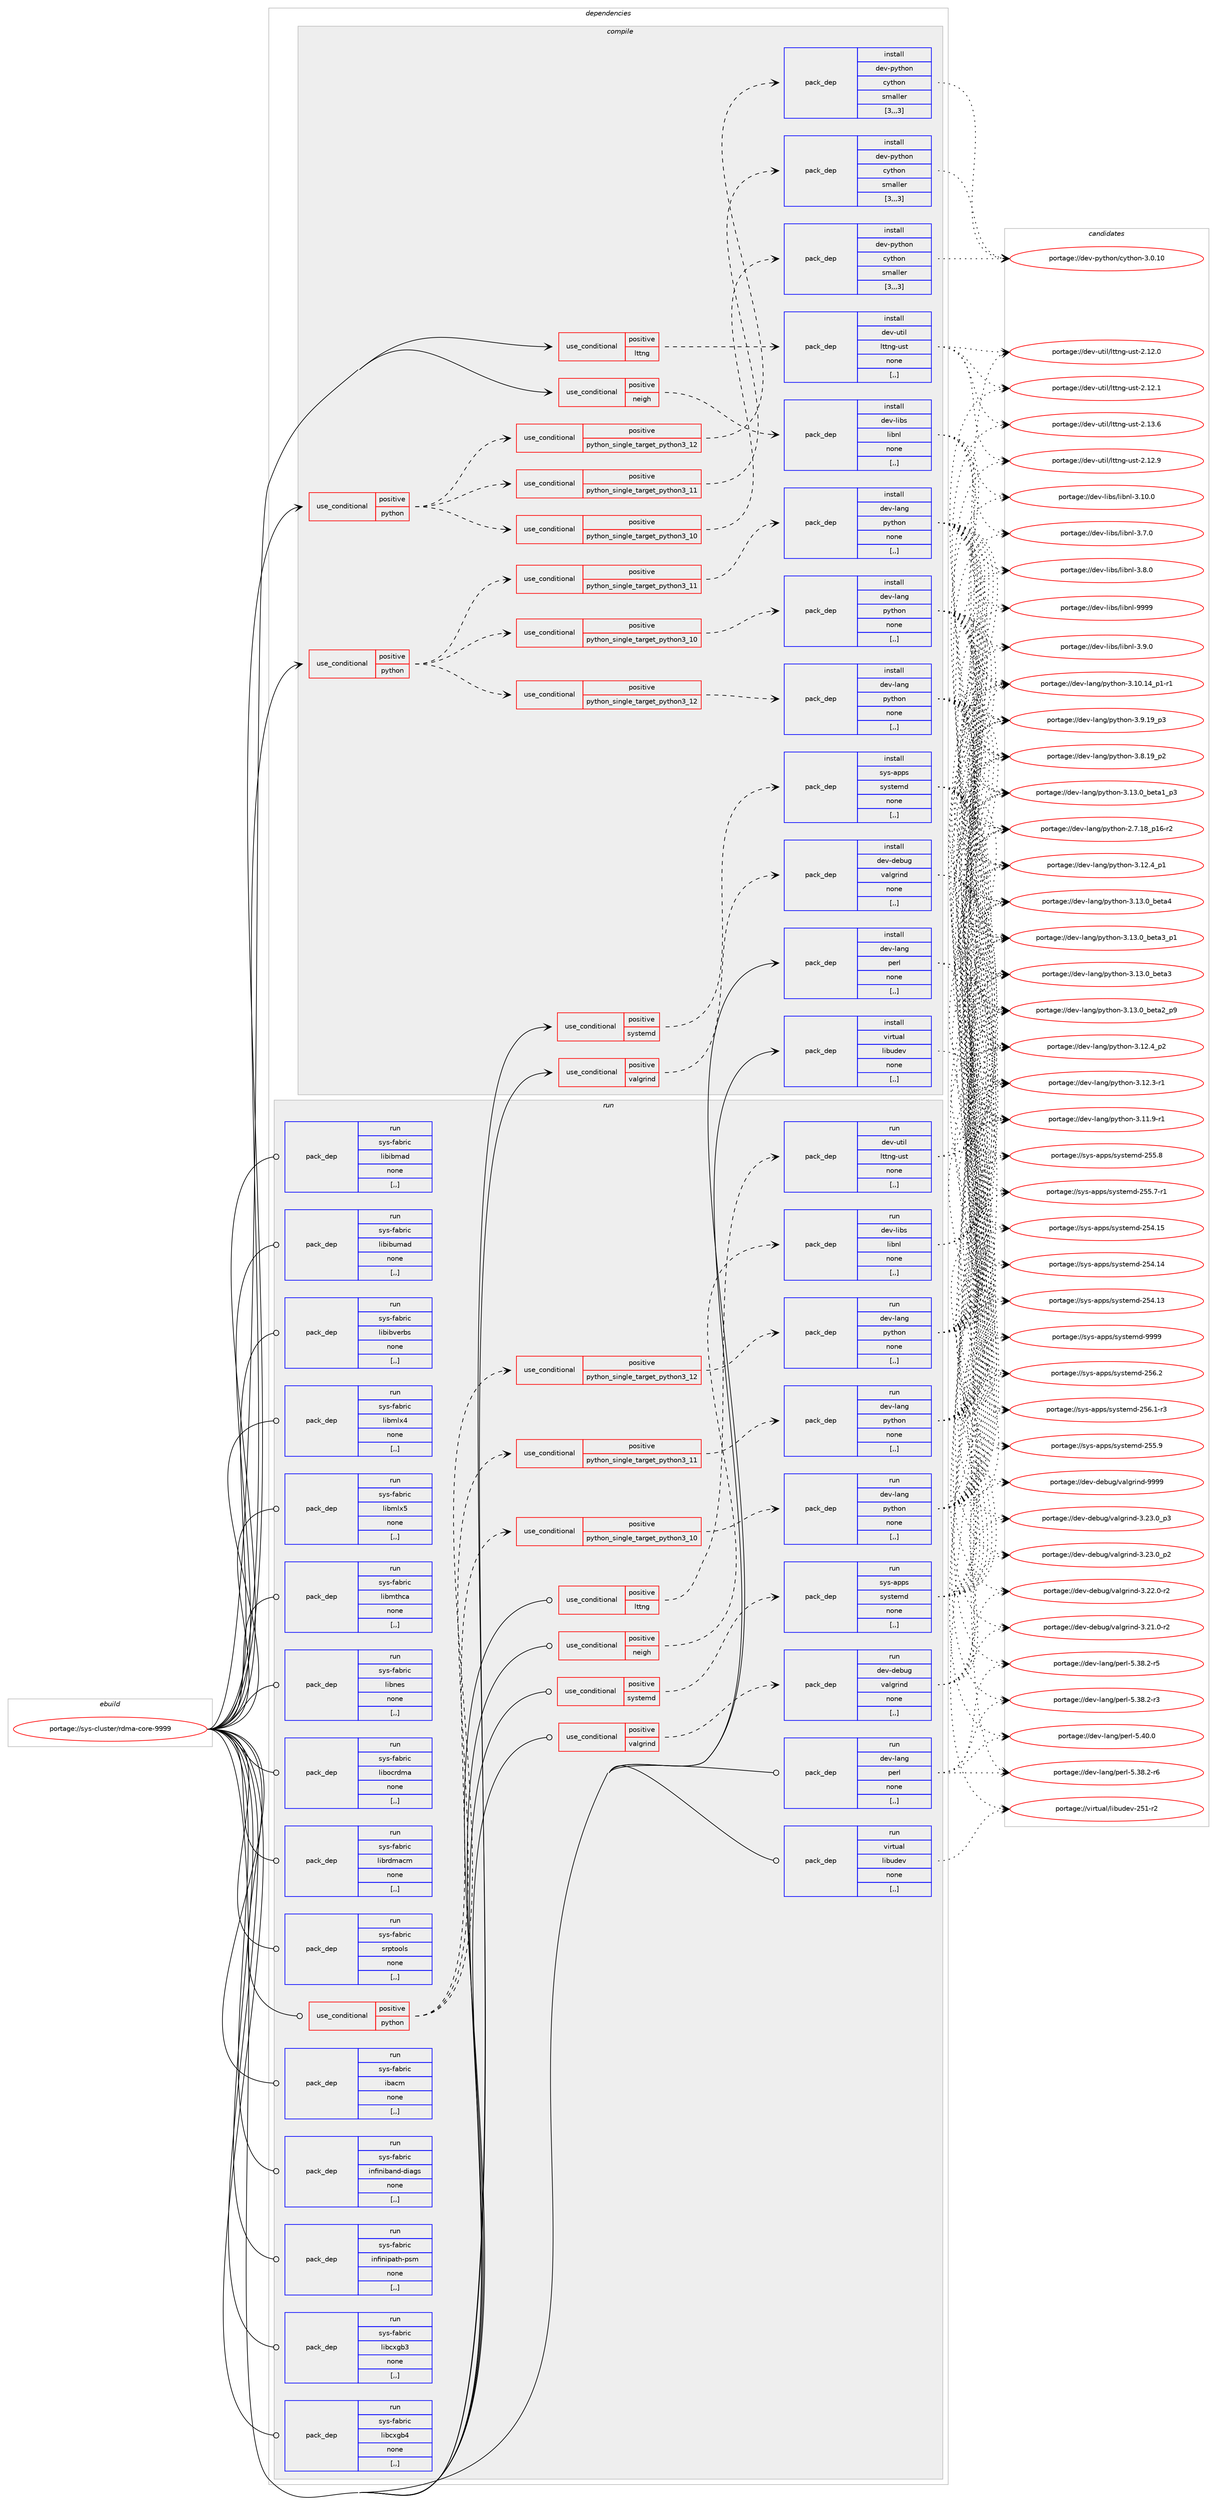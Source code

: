 digraph prolog {

# *************
# Graph options
# *************

newrank=true;
concentrate=true;
compound=true;
graph [rankdir=LR,fontname=Helvetica,fontsize=10,ranksep=1.5];#, ranksep=2.5, nodesep=0.2];
edge  [arrowhead=vee];
node  [fontname=Helvetica,fontsize=10];

# **********
# The ebuild
# **********

subgraph cluster_leftcol {
color=gray;
label=<<i>ebuild</i>>;
id [label="portage://sys-cluster/rdma-core-9999", color=red, width=4, href="../sys-cluster/rdma-core-9999.svg"];
}

# ****************
# The dependencies
# ****************

subgraph cluster_midcol {
color=gray;
label=<<i>dependencies</i>>;
subgraph cluster_compile {
fillcolor="#eeeeee";
style=filled;
label=<<i>compile</i>>;
subgraph cond114834 {
dependency432094 [label=<<TABLE BORDER="0" CELLBORDER="1" CELLSPACING="0" CELLPADDING="4"><TR><TD ROWSPAN="3" CELLPADDING="10">use_conditional</TD></TR><TR><TD>positive</TD></TR><TR><TD>lttng</TD></TR></TABLE>>, shape=none, color=red];
subgraph pack314307 {
dependency432095 [label=<<TABLE BORDER="0" CELLBORDER="1" CELLSPACING="0" CELLPADDING="4" WIDTH="220"><TR><TD ROWSPAN="6" CELLPADDING="30">pack_dep</TD></TR><TR><TD WIDTH="110">install</TD></TR><TR><TD>dev-util</TD></TR><TR><TD>lttng-ust</TD></TR><TR><TD>none</TD></TR><TR><TD>[,,]</TD></TR></TABLE>>, shape=none, color=blue];
}
dependency432094:e -> dependency432095:w [weight=20,style="dashed",arrowhead="vee"];
}
id:e -> dependency432094:w [weight=20,style="solid",arrowhead="vee"];
subgraph cond114835 {
dependency432096 [label=<<TABLE BORDER="0" CELLBORDER="1" CELLSPACING="0" CELLPADDING="4"><TR><TD ROWSPAN="3" CELLPADDING="10">use_conditional</TD></TR><TR><TD>positive</TD></TR><TR><TD>neigh</TD></TR></TABLE>>, shape=none, color=red];
subgraph pack314308 {
dependency432097 [label=<<TABLE BORDER="0" CELLBORDER="1" CELLSPACING="0" CELLPADDING="4" WIDTH="220"><TR><TD ROWSPAN="6" CELLPADDING="30">pack_dep</TD></TR><TR><TD WIDTH="110">install</TD></TR><TR><TD>dev-libs</TD></TR><TR><TD>libnl</TD></TR><TR><TD>none</TD></TR><TR><TD>[,,]</TD></TR></TABLE>>, shape=none, color=blue];
}
dependency432096:e -> dependency432097:w [weight=20,style="dashed",arrowhead="vee"];
}
id:e -> dependency432096:w [weight=20,style="solid",arrowhead="vee"];
subgraph cond114836 {
dependency432098 [label=<<TABLE BORDER="0" CELLBORDER="1" CELLSPACING="0" CELLPADDING="4"><TR><TD ROWSPAN="3" CELLPADDING="10">use_conditional</TD></TR><TR><TD>positive</TD></TR><TR><TD>python</TD></TR></TABLE>>, shape=none, color=red];
subgraph cond114837 {
dependency432099 [label=<<TABLE BORDER="0" CELLBORDER="1" CELLSPACING="0" CELLPADDING="4"><TR><TD ROWSPAN="3" CELLPADDING="10">use_conditional</TD></TR><TR><TD>positive</TD></TR><TR><TD>python_single_target_python3_10</TD></TR></TABLE>>, shape=none, color=red];
subgraph pack314309 {
dependency432100 [label=<<TABLE BORDER="0" CELLBORDER="1" CELLSPACING="0" CELLPADDING="4" WIDTH="220"><TR><TD ROWSPAN="6" CELLPADDING="30">pack_dep</TD></TR><TR><TD WIDTH="110">install</TD></TR><TR><TD>dev-lang</TD></TR><TR><TD>python</TD></TR><TR><TD>none</TD></TR><TR><TD>[,,]</TD></TR></TABLE>>, shape=none, color=blue];
}
dependency432099:e -> dependency432100:w [weight=20,style="dashed",arrowhead="vee"];
}
dependency432098:e -> dependency432099:w [weight=20,style="dashed",arrowhead="vee"];
subgraph cond114838 {
dependency432101 [label=<<TABLE BORDER="0" CELLBORDER="1" CELLSPACING="0" CELLPADDING="4"><TR><TD ROWSPAN="3" CELLPADDING="10">use_conditional</TD></TR><TR><TD>positive</TD></TR><TR><TD>python_single_target_python3_11</TD></TR></TABLE>>, shape=none, color=red];
subgraph pack314310 {
dependency432102 [label=<<TABLE BORDER="0" CELLBORDER="1" CELLSPACING="0" CELLPADDING="4" WIDTH="220"><TR><TD ROWSPAN="6" CELLPADDING="30">pack_dep</TD></TR><TR><TD WIDTH="110">install</TD></TR><TR><TD>dev-lang</TD></TR><TR><TD>python</TD></TR><TR><TD>none</TD></TR><TR><TD>[,,]</TD></TR></TABLE>>, shape=none, color=blue];
}
dependency432101:e -> dependency432102:w [weight=20,style="dashed",arrowhead="vee"];
}
dependency432098:e -> dependency432101:w [weight=20,style="dashed",arrowhead="vee"];
subgraph cond114839 {
dependency432103 [label=<<TABLE BORDER="0" CELLBORDER="1" CELLSPACING="0" CELLPADDING="4"><TR><TD ROWSPAN="3" CELLPADDING="10">use_conditional</TD></TR><TR><TD>positive</TD></TR><TR><TD>python_single_target_python3_12</TD></TR></TABLE>>, shape=none, color=red];
subgraph pack314311 {
dependency432104 [label=<<TABLE BORDER="0" CELLBORDER="1" CELLSPACING="0" CELLPADDING="4" WIDTH="220"><TR><TD ROWSPAN="6" CELLPADDING="30">pack_dep</TD></TR><TR><TD WIDTH="110">install</TD></TR><TR><TD>dev-lang</TD></TR><TR><TD>python</TD></TR><TR><TD>none</TD></TR><TR><TD>[,,]</TD></TR></TABLE>>, shape=none, color=blue];
}
dependency432103:e -> dependency432104:w [weight=20,style="dashed",arrowhead="vee"];
}
dependency432098:e -> dependency432103:w [weight=20,style="dashed",arrowhead="vee"];
}
id:e -> dependency432098:w [weight=20,style="solid",arrowhead="vee"];
subgraph cond114840 {
dependency432105 [label=<<TABLE BORDER="0" CELLBORDER="1" CELLSPACING="0" CELLPADDING="4"><TR><TD ROWSPAN="3" CELLPADDING="10">use_conditional</TD></TR><TR><TD>positive</TD></TR><TR><TD>python</TD></TR></TABLE>>, shape=none, color=red];
subgraph cond114841 {
dependency432106 [label=<<TABLE BORDER="0" CELLBORDER="1" CELLSPACING="0" CELLPADDING="4"><TR><TD ROWSPAN="3" CELLPADDING="10">use_conditional</TD></TR><TR><TD>positive</TD></TR><TR><TD>python_single_target_python3_10</TD></TR></TABLE>>, shape=none, color=red];
subgraph pack314312 {
dependency432107 [label=<<TABLE BORDER="0" CELLBORDER="1" CELLSPACING="0" CELLPADDING="4" WIDTH="220"><TR><TD ROWSPAN="6" CELLPADDING="30">pack_dep</TD></TR><TR><TD WIDTH="110">install</TD></TR><TR><TD>dev-python</TD></TR><TR><TD>cython</TD></TR><TR><TD>smaller</TD></TR><TR><TD>[3,,,3]</TD></TR></TABLE>>, shape=none, color=blue];
}
dependency432106:e -> dependency432107:w [weight=20,style="dashed",arrowhead="vee"];
}
dependency432105:e -> dependency432106:w [weight=20,style="dashed",arrowhead="vee"];
subgraph cond114842 {
dependency432108 [label=<<TABLE BORDER="0" CELLBORDER="1" CELLSPACING="0" CELLPADDING="4"><TR><TD ROWSPAN="3" CELLPADDING="10">use_conditional</TD></TR><TR><TD>positive</TD></TR><TR><TD>python_single_target_python3_11</TD></TR></TABLE>>, shape=none, color=red];
subgraph pack314313 {
dependency432109 [label=<<TABLE BORDER="0" CELLBORDER="1" CELLSPACING="0" CELLPADDING="4" WIDTH="220"><TR><TD ROWSPAN="6" CELLPADDING="30">pack_dep</TD></TR><TR><TD WIDTH="110">install</TD></TR><TR><TD>dev-python</TD></TR><TR><TD>cython</TD></TR><TR><TD>smaller</TD></TR><TR><TD>[3,,,3]</TD></TR></TABLE>>, shape=none, color=blue];
}
dependency432108:e -> dependency432109:w [weight=20,style="dashed",arrowhead="vee"];
}
dependency432105:e -> dependency432108:w [weight=20,style="dashed",arrowhead="vee"];
subgraph cond114843 {
dependency432110 [label=<<TABLE BORDER="0" CELLBORDER="1" CELLSPACING="0" CELLPADDING="4"><TR><TD ROWSPAN="3" CELLPADDING="10">use_conditional</TD></TR><TR><TD>positive</TD></TR><TR><TD>python_single_target_python3_12</TD></TR></TABLE>>, shape=none, color=red];
subgraph pack314314 {
dependency432111 [label=<<TABLE BORDER="0" CELLBORDER="1" CELLSPACING="0" CELLPADDING="4" WIDTH="220"><TR><TD ROWSPAN="6" CELLPADDING="30">pack_dep</TD></TR><TR><TD WIDTH="110">install</TD></TR><TR><TD>dev-python</TD></TR><TR><TD>cython</TD></TR><TR><TD>smaller</TD></TR><TR><TD>[3,,,3]</TD></TR></TABLE>>, shape=none, color=blue];
}
dependency432110:e -> dependency432111:w [weight=20,style="dashed",arrowhead="vee"];
}
dependency432105:e -> dependency432110:w [weight=20,style="dashed",arrowhead="vee"];
}
id:e -> dependency432105:w [weight=20,style="solid",arrowhead="vee"];
subgraph cond114844 {
dependency432112 [label=<<TABLE BORDER="0" CELLBORDER="1" CELLSPACING="0" CELLPADDING="4"><TR><TD ROWSPAN="3" CELLPADDING="10">use_conditional</TD></TR><TR><TD>positive</TD></TR><TR><TD>systemd</TD></TR></TABLE>>, shape=none, color=red];
subgraph pack314315 {
dependency432113 [label=<<TABLE BORDER="0" CELLBORDER="1" CELLSPACING="0" CELLPADDING="4" WIDTH="220"><TR><TD ROWSPAN="6" CELLPADDING="30">pack_dep</TD></TR><TR><TD WIDTH="110">install</TD></TR><TR><TD>sys-apps</TD></TR><TR><TD>systemd</TD></TR><TR><TD>none</TD></TR><TR><TD>[,,]</TD></TR></TABLE>>, shape=none, color=blue];
}
dependency432112:e -> dependency432113:w [weight=20,style="dashed",arrowhead="vee"];
}
id:e -> dependency432112:w [weight=20,style="solid",arrowhead="vee"];
subgraph cond114845 {
dependency432114 [label=<<TABLE BORDER="0" CELLBORDER="1" CELLSPACING="0" CELLPADDING="4"><TR><TD ROWSPAN="3" CELLPADDING="10">use_conditional</TD></TR><TR><TD>positive</TD></TR><TR><TD>valgrind</TD></TR></TABLE>>, shape=none, color=red];
subgraph pack314316 {
dependency432115 [label=<<TABLE BORDER="0" CELLBORDER="1" CELLSPACING="0" CELLPADDING="4" WIDTH="220"><TR><TD ROWSPAN="6" CELLPADDING="30">pack_dep</TD></TR><TR><TD WIDTH="110">install</TD></TR><TR><TD>dev-debug</TD></TR><TR><TD>valgrind</TD></TR><TR><TD>none</TD></TR><TR><TD>[,,]</TD></TR></TABLE>>, shape=none, color=blue];
}
dependency432114:e -> dependency432115:w [weight=20,style="dashed",arrowhead="vee"];
}
id:e -> dependency432114:w [weight=20,style="solid",arrowhead="vee"];
subgraph pack314317 {
dependency432116 [label=<<TABLE BORDER="0" CELLBORDER="1" CELLSPACING="0" CELLPADDING="4" WIDTH="220"><TR><TD ROWSPAN="6" CELLPADDING="30">pack_dep</TD></TR><TR><TD WIDTH="110">install</TD></TR><TR><TD>dev-lang</TD></TR><TR><TD>perl</TD></TR><TR><TD>none</TD></TR><TR><TD>[,,]</TD></TR></TABLE>>, shape=none, color=blue];
}
id:e -> dependency432116:w [weight=20,style="solid",arrowhead="vee"];
subgraph pack314318 {
dependency432117 [label=<<TABLE BORDER="0" CELLBORDER="1" CELLSPACING="0" CELLPADDING="4" WIDTH="220"><TR><TD ROWSPAN="6" CELLPADDING="30">pack_dep</TD></TR><TR><TD WIDTH="110">install</TD></TR><TR><TD>virtual</TD></TR><TR><TD>libudev</TD></TR><TR><TD>none</TD></TR><TR><TD>[,,]</TD></TR></TABLE>>, shape=none, color=blue];
}
id:e -> dependency432117:w [weight=20,style="solid",arrowhead="vee"];
}
subgraph cluster_compileandrun {
fillcolor="#eeeeee";
style=filled;
label=<<i>compile and run</i>>;
}
subgraph cluster_run {
fillcolor="#eeeeee";
style=filled;
label=<<i>run</i>>;
subgraph cond114846 {
dependency432118 [label=<<TABLE BORDER="0" CELLBORDER="1" CELLSPACING="0" CELLPADDING="4"><TR><TD ROWSPAN="3" CELLPADDING="10">use_conditional</TD></TR><TR><TD>positive</TD></TR><TR><TD>lttng</TD></TR></TABLE>>, shape=none, color=red];
subgraph pack314319 {
dependency432119 [label=<<TABLE BORDER="0" CELLBORDER="1" CELLSPACING="0" CELLPADDING="4" WIDTH="220"><TR><TD ROWSPAN="6" CELLPADDING="30">pack_dep</TD></TR><TR><TD WIDTH="110">run</TD></TR><TR><TD>dev-util</TD></TR><TR><TD>lttng-ust</TD></TR><TR><TD>none</TD></TR><TR><TD>[,,]</TD></TR></TABLE>>, shape=none, color=blue];
}
dependency432118:e -> dependency432119:w [weight=20,style="dashed",arrowhead="vee"];
}
id:e -> dependency432118:w [weight=20,style="solid",arrowhead="odot"];
subgraph cond114847 {
dependency432120 [label=<<TABLE BORDER="0" CELLBORDER="1" CELLSPACING="0" CELLPADDING="4"><TR><TD ROWSPAN="3" CELLPADDING="10">use_conditional</TD></TR><TR><TD>positive</TD></TR><TR><TD>neigh</TD></TR></TABLE>>, shape=none, color=red];
subgraph pack314320 {
dependency432121 [label=<<TABLE BORDER="0" CELLBORDER="1" CELLSPACING="0" CELLPADDING="4" WIDTH="220"><TR><TD ROWSPAN="6" CELLPADDING="30">pack_dep</TD></TR><TR><TD WIDTH="110">run</TD></TR><TR><TD>dev-libs</TD></TR><TR><TD>libnl</TD></TR><TR><TD>none</TD></TR><TR><TD>[,,]</TD></TR></TABLE>>, shape=none, color=blue];
}
dependency432120:e -> dependency432121:w [weight=20,style="dashed",arrowhead="vee"];
}
id:e -> dependency432120:w [weight=20,style="solid",arrowhead="odot"];
subgraph cond114848 {
dependency432122 [label=<<TABLE BORDER="0" CELLBORDER="1" CELLSPACING="0" CELLPADDING="4"><TR><TD ROWSPAN="3" CELLPADDING="10">use_conditional</TD></TR><TR><TD>positive</TD></TR><TR><TD>python</TD></TR></TABLE>>, shape=none, color=red];
subgraph cond114849 {
dependency432123 [label=<<TABLE BORDER="0" CELLBORDER="1" CELLSPACING="0" CELLPADDING="4"><TR><TD ROWSPAN="3" CELLPADDING="10">use_conditional</TD></TR><TR><TD>positive</TD></TR><TR><TD>python_single_target_python3_10</TD></TR></TABLE>>, shape=none, color=red];
subgraph pack314321 {
dependency432124 [label=<<TABLE BORDER="0" CELLBORDER="1" CELLSPACING="0" CELLPADDING="4" WIDTH="220"><TR><TD ROWSPAN="6" CELLPADDING="30">pack_dep</TD></TR><TR><TD WIDTH="110">run</TD></TR><TR><TD>dev-lang</TD></TR><TR><TD>python</TD></TR><TR><TD>none</TD></TR><TR><TD>[,,]</TD></TR></TABLE>>, shape=none, color=blue];
}
dependency432123:e -> dependency432124:w [weight=20,style="dashed",arrowhead="vee"];
}
dependency432122:e -> dependency432123:w [weight=20,style="dashed",arrowhead="vee"];
subgraph cond114850 {
dependency432125 [label=<<TABLE BORDER="0" CELLBORDER="1" CELLSPACING="0" CELLPADDING="4"><TR><TD ROWSPAN="3" CELLPADDING="10">use_conditional</TD></TR><TR><TD>positive</TD></TR><TR><TD>python_single_target_python3_11</TD></TR></TABLE>>, shape=none, color=red];
subgraph pack314322 {
dependency432126 [label=<<TABLE BORDER="0" CELLBORDER="1" CELLSPACING="0" CELLPADDING="4" WIDTH="220"><TR><TD ROWSPAN="6" CELLPADDING="30">pack_dep</TD></TR><TR><TD WIDTH="110">run</TD></TR><TR><TD>dev-lang</TD></TR><TR><TD>python</TD></TR><TR><TD>none</TD></TR><TR><TD>[,,]</TD></TR></TABLE>>, shape=none, color=blue];
}
dependency432125:e -> dependency432126:w [weight=20,style="dashed",arrowhead="vee"];
}
dependency432122:e -> dependency432125:w [weight=20,style="dashed",arrowhead="vee"];
subgraph cond114851 {
dependency432127 [label=<<TABLE BORDER="0" CELLBORDER="1" CELLSPACING="0" CELLPADDING="4"><TR><TD ROWSPAN="3" CELLPADDING="10">use_conditional</TD></TR><TR><TD>positive</TD></TR><TR><TD>python_single_target_python3_12</TD></TR></TABLE>>, shape=none, color=red];
subgraph pack314323 {
dependency432128 [label=<<TABLE BORDER="0" CELLBORDER="1" CELLSPACING="0" CELLPADDING="4" WIDTH="220"><TR><TD ROWSPAN="6" CELLPADDING="30">pack_dep</TD></TR><TR><TD WIDTH="110">run</TD></TR><TR><TD>dev-lang</TD></TR><TR><TD>python</TD></TR><TR><TD>none</TD></TR><TR><TD>[,,]</TD></TR></TABLE>>, shape=none, color=blue];
}
dependency432127:e -> dependency432128:w [weight=20,style="dashed",arrowhead="vee"];
}
dependency432122:e -> dependency432127:w [weight=20,style="dashed",arrowhead="vee"];
}
id:e -> dependency432122:w [weight=20,style="solid",arrowhead="odot"];
subgraph cond114852 {
dependency432129 [label=<<TABLE BORDER="0" CELLBORDER="1" CELLSPACING="0" CELLPADDING="4"><TR><TD ROWSPAN="3" CELLPADDING="10">use_conditional</TD></TR><TR><TD>positive</TD></TR><TR><TD>systemd</TD></TR></TABLE>>, shape=none, color=red];
subgraph pack314324 {
dependency432130 [label=<<TABLE BORDER="0" CELLBORDER="1" CELLSPACING="0" CELLPADDING="4" WIDTH="220"><TR><TD ROWSPAN="6" CELLPADDING="30">pack_dep</TD></TR><TR><TD WIDTH="110">run</TD></TR><TR><TD>sys-apps</TD></TR><TR><TD>systemd</TD></TR><TR><TD>none</TD></TR><TR><TD>[,,]</TD></TR></TABLE>>, shape=none, color=blue];
}
dependency432129:e -> dependency432130:w [weight=20,style="dashed",arrowhead="vee"];
}
id:e -> dependency432129:w [weight=20,style="solid",arrowhead="odot"];
subgraph cond114853 {
dependency432131 [label=<<TABLE BORDER="0" CELLBORDER="1" CELLSPACING="0" CELLPADDING="4"><TR><TD ROWSPAN="3" CELLPADDING="10">use_conditional</TD></TR><TR><TD>positive</TD></TR><TR><TD>valgrind</TD></TR></TABLE>>, shape=none, color=red];
subgraph pack314325 {
dependency432132 [label=<<TABLE BORDER="0" CELLBORDER="1" CELLSPACING="0" CELLPADDING="4" WIDTH="220"><TR><TD ROWSPAN="6" CELLPADDING="30">pack_dep</TD></TR><TR><TD WIDTH="110">run</TD></TR><TR><TD>dev-debug</TD></TR><TR><TD>valgrind</TD></TR><TR><TD>none</TD></TR><TR><TD>[,,]</TD></TR></TABLE>>, shape=none, color=blue];
}
dependency432131:e -> dependency432132:w [weight=20,style="dashed",arrowhead="vee"];
}
id:e -> dependency432131:w [weight=20,style="solid",arrowhead="odot"];
subgraph pack314326 {
dependency432133 [label=<<TABLE BORDER="0" CELLBORDER="1" CELLSPACING="0" CELLPADDING="4" WIDTH="220"><TR><TD ROWSPAN="6" CELLPADDING="30">pack_dep</TD></TR><TR><TD WIDTH="110">run</TD></TR><TR><TD>dev-lang</TD></TR><TR><TD>perl</TD></TR><TR><TD>none</TD></TR><TR><TD>[,,]</TD></TR></TABLE>>, shape=none, color=blue];
}
id:e -> dependency432133:w [weight=20,style="solid",arrowhead="odot"];
subgraph pack314327 {
dependency432134 [label=<<TABLE BORDER="0" CELLBORDER="1" CELLSPACING="0" CELLPADDING="4" WIDTH="220"><TR><TD ROWSPAN="6" CELLPADDING="30">pack_dep</TD></TR><TR><TD WIDTH="110">run</TD></TR><TR><TD>virtual</TD></TR><TR><TD>libudev</TD></TR><TR><TD>none</TD></TR><TR><TD>[,,]</TD></TR></TABLE>>, shape=none, color=blue];
}
id:e -> dependency432134:w [weight=20,style="solid",arrowhead="odot"];
subgraph pack314328 {
dependency432135 [label=<<TABLE BORDER="0" CELLBORDER="1" CELLSPACING="0" CELLPADDING="4" WIDTH="220"><TR><TD ROWSPAN="6" CELLPADDING="30">pack_dep</TD></TR><TR><TD WIDTH="110">run</TD></TR><TR><TD>sys-fabric</TD></TR><TR><TD>ibacm</TD></TR><TR><TD>none</TD></TR><TR><TD>[,,]</TD></TR></TABLE>>, shape=none, color=blue];
}
id:e -> dependency432135:w [weight=20,style="solid",arrowhead="odot"];
subgraph pack314329 {
dependency432136 [label=<<TABLE BORDER="0" CELLBORDER="1" CELLSPACING="0" CELLPADDING="4" WIDTH="220"><TR><TD ROWSPAN="6" CELLPADDING="30">pack_dep</TD></TR><TR><TD WIDTH="110">run</TD></TR><TR><TD>sys-fabric</TD></TR><TR><TD>infiniband-diags</TD></TR><TR><TD>none</TD></TR><TR><TD>[,,]</TD></TR></TABLE>>, shape=none, color=blue];
}
id:e -> dependency432136:w [weight=20,style="solid",arrowhead="odot"];
subgraph pack314330 {
dependency432137 [label=<<TABLE BORDER="0" CELLBORDER="1" CELLSPACING="0" CELLPADDING="4" WIDTH="220"><TR><TD ROWSPAN="6" CELLPADDING="30">pack_dep</TD></TR><TR><TD WIDTH="110">run</TD></TR><TR><TD>sys-fabric</TD></TR><TR><TD>infinipath-psm</TD></TR><TR><TD>none</TD></TR><TR><TD>[,,]</TD></TR></TABLE>>, shape=none, color=blue];
}
id:e -> dependency432137:w [weight=20,style="solid",arrowhead="odot"];
subgraph pack314331 {
dependency432138 [label=<<TABLE BORDER="0" CELLBORDER="1" CELLSPACING="0" CELLPADDING="4" WIDTH="220"><TR><TD ROWSPAN="6" CELLPADDING="30">pack_dep</TD></TR><TR><TD WIDTH="110">run</TD></TR><TR><TD>sys-fabric</TD></TR><TR><TD>libcxgb3</TD></TR><TR><TD>none</TD></TR><TR><TD>[,,]</TD></TR></TABLE>>, shape=none, color=blue];
}
id:e -> dependency432138:w [weight=20,style="solid",arrowhead="odot"];
subgraph pack314332 {
dependency432139 [label=<<TABLE BORDER="0" CELLBORDER="1" CELLSPACING="0" CELLPADDING="4" WIDTH="220"><TR><TD ROWSPAN="6" CELLPADDING="30">pack_dep</TD></TR><TR><TD WIDTH="110">run</TD></TR><TR><TD>sys-fabric</TD></TR><TR><TD>libcxgb4</TD></TR><TR><TD>none</TD></TR><TR><TD>[,,]</TD></TR></TABLE>>, shape=none, color=blue];
}
id:e -> dependency432139:w [weight=20,style="solid",arrowhead="odot"];
subgraph pack314333 {
dependency432140 [label=<<TABLE BORDER="0" CELLBORDER="1" CELLSPACING="0" CELLPADDING="4" WIDTH="220"><TR><TD ROWSPAN="6" CELLPADDING="30">pack_dep</TD></TR><TR><TD WIDTH="110">run</TD></TR><TR><TD>sys-fabric</TD></TR><TR><TD>libibmad</TD></TR><TR><TD>none</TD></TR><TR><TD>[,,]</TD></TR></TABLE>>, shape=none, color=blue];
}
id:e -> dependency432140:w [weight=20,style="solid",arrowhead="odot"];
subgraph pack314334 {
dependency432141 [label=<<TABLE BORDER="0" CELLBORDER="1" CELLSPACING="0" CELLPADDING="4" WIDTH="220"><TR><TD ROWSPAN="6" CELLPADDING="30">pack_dep</TD></TR><TR><TD WIDTH="110">run</TD></TR><TR><TD>sys-fabric</TD></TR><TR><TD>libibumad</TD></TR><TR><TD>none</TD></TR><TR><TD>[,,]</TD></TR></TABLE>>, shape=none, color=blue];
}
id:e -> dependency432141:w [weight=20,style="solid",arrowhead="odot"];
subgraph pack314335 {
dependency432142 [label=<<TABLE BORDER="0" CELLBORDER="1" CELLSPACING="0" CELLPADDING="4" WIDTH="220"><TR><TD ROWSPAN="6" CELLPADDING="30">pack_dep</TD></TR><TR><TD WIDTH="110">run</TD></TR><TR><TD>sys-fabric</TD></TR><TR><TD>libibverbs</TD></TR><TR><TD>none</TD></TR><TR><TD>[,,]</TD></TR></TABLE>>, shape=none, color=blue];
}
id:e -> dependency432142:w [weight=20,style="solid",arrowhead="odot"];
subgraph pack314336 {
dependency432143 [label=<<TABLE BORDER="0" CELLBORDER="1" CELLSPACING="0" CELLPADDING="4" WIDTH="220"><TR><TD ROWSPAN="6" CELLPADDING="30">pack_dep</TD></TR><TR><TD WIDTH="110">run</TD></TR><TR><TD>sys-fabric</TD></TR><TR><TD>libmlx4</TD></TR><TR><TD>none</TD></TR><TR><TD>[,,]</TD></TR></TABLE>>, shape=none, color=blue];
}
id:e -> dependency432143:w [weight=20,style="solid",arrowhead="odot"];
subgraph pack314337 {
dependency432144 [label=<<TABLE BORDER="0" CELLBORDER="1" CELLSPACING="0" CELLPADDING="4" WIDTH="220"><TR><TD ROWSPAN="6" CELLPADDING="30">pack_dep</TD></TR><TR><TD WIDTH="110">run</TD></TR><TR><TD>sys-fabric</TD></TR><TR><TD>libmlx5</TD></TR><TR><TD>none</TD></TR><TR><TD>[,,]</TD></TR></TABLE>>, shape=none, color=blue];
}
id:e -> dependency432144:w [weight=20,style="solid",arrowhead="odot"];
subgraph pack314338 {
dependency432145 [label=<<TABLE BORDER="0" CELLBORDER="1" CELLSPACING="0" CELLPADDING="4" WIDTH="220"><TR><TD ROWSPAN="6" CELLPADDING="30">pack_dep</TD></TR><TR><TD WIDTH="110">run</TD></TR><TR><TD>sys-fabric</TD></TR><TR><TD>libmthca</TD></TR><TR><TD>none</TD></TR><TR><TD>[,,]</TD></TR></TABLE>>, shape=none, color=blue];
}
id:e -> dependency432145:w [weight=20,style="solid",arrowhead="odot"];
subgraph pack314339 {
dependency432146 [label=<<TABLE BORDER="0" CELLBORDER="1" CELLSPACING="0" CELLPADDING="4" WIDTH="220"><TR><TD ROWSPAN="6" CELLPADDING="30">pack_dep</TD></TR><TR><TD WIDTH="110">run</TD></TR><TR><TD>sys-fabric</TD></TR><TR><TD>libnes</TD></TR><TR><TD>none</TD></TR><TR><TD>[,,]</TD></TR></TABLE>>, shape=none, color=blue];
}
id:e -> dependency432146:w [weight=20,style="solid",arrowhead="odot"];
subgraph pack314340 {
dependency432147 [label=<<TABLE BORDER="0" CELLBORDER="1" CELLSPACING="0" CELLPADDING="4" WIDTH="220"><TR><TD ROWSPAN="6" CELLPADDING="30">pack_dep</TD></TR><TR><TD WIDTH="110">run</TD></TR><TR><TD>sys-fabric</TD></TR><TR><TD>libocrdma</TD></TR><TR><TD>none</TD></TR><TR><TD>[,,]</TD></TR></TABLE>>, shape=none, color=blue];
}
id:e -> dependency432147:w [weight=20,style="solid",arrowhead="odot"];
subgraph pack314341 {
dependency432148 [label=<<TABLE BORDER="0" CELLBORDER="1" CELLSPACING="0" CELLPADDING="4" WIDTH="220"><TR><TD ROWSPAN="6" CELLPADDING="30">pack_dep</TD></TR><TR><TD WIDTH="110">run</TD></TR><TR><TD>sys-fabric</TD></TR><TR><TD>librdmacm</TD></TR><TR><TD>none</TD></TR><TR><TD>[,,]</TD></TR></TABLE>>, shape=none, color=blue];
}
id:e -> dependency432148:w [weight=20,style="solid",arrowhead="odot"];
subgraph pack314342 {
dependency432149 [label=<<TABLE BORDER="0" CELLBORDER="1" CELLSPACING="0" CELLPADDING="4" WIDTH="220"><TR><TD ROWSPAN="6" CELLPADDING="30">pack_dep</TD></TR><TR><TD WIDTH="110">run</TD></TR><TR><TD>sys-fabric</TD></TR><TR><TD>srptools</TD></TR><TR><TD>none</TD></TR><TR><TD>[,,]</TD></TR></TABLE>>, shape=none, color=blue];
}
id:e -> dependency432149:w [weight=20,style="solid",arrowhead="odot"];
}
}

# **************
# The candidates
# **************

subgraph cluster_choices {
rank=same;
color=gray;
label=<<i>candidates</i>>;

subgraph choice314307 {
color=black;
nodesep=1;
choice10010111845117116105108471081161161101034511711511645504649514654 [label="portage://dev-util/lttng-ust-2.13.6", color=red, width=4,href="../dev-util/lttng-ust-2.13.6.svg"];
choice10010111845117116105108471081161161101034511711511645504649504657 [label="portage://dev-util/lttng-ust-2.12.9", color=red, width=4,href="../dev-util/lttng-ust-2.12.9.svg"];
choice10010111845117116105108471081161161101034511711511645504649504649 [label="portage://dev-util/lttng-ust-2.12.1", color=red, width=4,href="../dev-util/lttng-ust-2.12.1.svg"];
choice10010111845117116105108471081161161101034511711511645504649504648 [label="portage://dev-util/lttng-ust-2.12.0", color=red, width=4,href="../dev-util/lttng-ust-2.12.0.svg"];
dependency432095:e -> choice10010111845117116105108471081161161101034511711511645504649514654:w [style=dotted,weight="100"];
dependency432095:e -> choice10010111845117116105108471081161161101034511711511645504649504657:w [style=dotted,weight="100"];
dependency432095:e -> choice10010111845117116105108471081161161101034511711511645504649504649:w [style=dotted,weight="100"];
dependency432095:e -> choice10010111845117116105108471081161161101034511711511645504649504648:w [style=dotted,weight="100"];
}
subgraph choice314308 {
color=black;
nodesep=1;
choice100101118451081059811547108105981101084557575757 [label="portage://dev-libs/libnl-9999", color=red, width=4,href="../dev-libs/libnl-9999.svg"];
choice1001011184510810598115471081059811010845514649484648 [label="portage://dev-libs/libnl-3.10.0", color=red, width=4,href="../dev-libs/libnl-3.10.0.svg"];
choice10010111845108105981154710810598110108455146574648 [label="portage://dev-libs/libnl-3.9.0", color=red, width=4,href="../dev-libs/libnl-3.9.0.svg"];
choice10010111845108105981154710810598110108455146564648 [label="portage://dev-libs/libnl-3.8.0", color=red, width=4,href="../dev-libs/libnl-3.8.0.svg"];
choice10010111845108105981154710810598110108455146554648 [label="portage://dev-libs/libnl-3.7.0", color=red, width=4,href="../dev-libs/libnl-3.7.0.svg"];
dependency432097:e -> choice100101118451081059811547108105981101084557575757:w [style=dotted,weight="100"];
dependency432097:e -> choice1001011184510810598115471081059811010845514649484648:w [style=dotted,weight="100"];
dependency432097:e -> choice10010111845108105981154710810598110108455146574648:w [style=dotted,weight="100"];
dependency432097:e -> choice10010111845108105981154710810598110108455146564648:w [style=dotted,weight="100"];
dependency432097:e -> choice10010111845108105981154710810598110108455146554648:w [style=dotted,weight="100"];
}
subgraph choice314309 {
color=black;
nodesep=1;
choice1001011184510897110103471121211161041111104551464951464895981011169752 [label="portage://dev-lang/python-3.13.0_beta4", color=red, width=4,href="../dev-lang/python-3.13.0_beta4.svg"];
choice10010111845108971101034711212111610411111045514649514648959810111697519511249 [label="portage://dev-lang/python-3.13.0_beta3_p1", color=red, width=4,href="../dev-lang/python-3.13.0_beta3_p1.svg"];
choice1001011184510897110103471121211161041111104551464951464895981011169751 [label="portage://dev-lang/python-3.13.0_beta3", color=red, width=4,href="../dev-lang/python-3.13.0_beta3.svg"];
choice10010111845108971101034711212111610411111045514649514648959810111697509511257 [label="portage://dev-lang/python-3.13.0_beta2_p9", color=red, width=4,href="../dev-lang/python-3.13.0_beta2_p9.svg"];
choice10010111845108971101034711212111610411111045514649514648959810111697499511251 [label="portage://dev-lang/python-3.13.0_beta1_p3", color=red, width=4,href="../dev-lang/python-3.13.0_beta1_p3.svg"];
choice100101118451089711010347112121116104111110455146495046529511250 [label="portage://dev-lang/python-3.12.4_p2", color=red, width=4,href="../dev-lang/python-3.12.4_p2.svg"];
choice100101118451089711010347112121116104111110455146495046529511249 [label="portage://dev-lang/python-3.12.4_p1", color=red, width=4,href="../dev-lang/python-3.12.4_p1.svg"];
choice100101118451089711010347112121116104111110455146495046514511449 [label="portage://dev-lang/python-3.12.3-r1", color=red, width=4,href="../dev-lang/python-3.12.3-r1.svg"];
choice100101118451089711010347112121116104111110455146494946574511449 [label="portage://dev-lang/python-3.11.9-r1", color=red, width=4,href="../dev-lang/python-3.11.9-r1.svg"];
choice100101118451089711010347112121116104111110455146494846495295112494511449 [label="portage://dev-lang/python-3.10.14_p1-r1", color=red, width=4,href="../dev-lang/python-3.10.14_p1-r1.svg"];
choice100101118451089711010347112121116104111110455146574649579511251 [label="portage://dev-lang/python-3.9.19_p3", color=red, width=4,href="../dev-lang/python-3.9.19_p3.svg"];
choice100101118451089711010347112121116104111110455146564649579511250 [label="portage://dev-lang/python-3.8.19_p2", color=red, width=4,href="../dev-lang/python-3.8.19_p2.svg"];
choice100101118451089711010347112121116104111110455046554649569511249544511450 [label="portage://dev-lang/python-2.7.18_p16-r2", color=red, width=4,href="../dev-lang/python-2.7.18_p16-r2.svg"];
dependency432100:e -> choice1001011184510897110103471121211161041111104551464951464895981011169752:w [style=dotted,weight="100"];
dependency432100:e -> choice10010111845108971101034711212111610411111045514649514648959810111697519511249:w [style=dotted,weight="100"];
dependency432100:e -> choice1001011184510897110103471121211161041111104551464951464895981011169751:w [style=dotted,weight="100"];
dependency432100:e -> choice10010111845108971101034711212111610411111045514649514648959810111697509511257:w [style=dotted,weight="100"];
dependency432100:e -> choice10010111845108971101034711212111610411111045514649514648959810111697499511251:w [style=dotted,weight="100"];
dependency432100:e -> choice100101118451089711010347112121116104111110455146495046529511250:w [style=dotted,weight="100"];
dependency432100:e -> choice100101118451089711010347112121116104111110455146495046529511249:w [style=dotted,weight="100"];
dependency432100:e -> choice100101118451089711010347112121116104111110455146495046514511449:w [style=dotted,weight="100"];
dependency432100:e -> choice100101118451089711010347112121116104111110455146494946574511449:w [style=dotted,weight="100"];
dependency432100:e -> choice100101118451089711010347112121116104111110455146494846495295112494511449:w [style=dotted,weight="100"];
dependency432100:e -> choice100101118451089711010347112121116104111110455146574649579511251:w [style=dotted,weight="100"];
dependency432100:e -> choice100101118451089711010347112121116104111110455146564649579511250:w [style=dotted,weight="100"];
dependency432100:e -> choice100101118451089711010347112121116104111110455046554649569511249544511450:w [style=dotted,weight="100"];
}
subgraph choice314310 {
color=black;
nodesep=1;
choice1001011184510897110103471121211161041111104551464951464895981011169752 [label="portage://dev-lang/python-3.13.0_beta4", color=red, width=4,href="../dev-lang/python-3.13.0_beta4.svg"];
choice10010111845108971101034711212111610411111045514649514648959810111697519511249 [label="portage://dev-lang/python-3.13.0_beta3_p1", color=red, width=4,href="../dev-lang/python-3.13.0_beta3_p1.svg"];
choice1001011184510897110103471121211161041111104551464951464895981011169751 [label="portage://dev-lang/python-3.13.0_beta3", color=red, width=4,href="../dev-lang/python-3.13.0_beta3.svg"];
choice10010111845108971101034711212111610411111045514649514648959810111697509511257 [label="portage://dev-lang/python-3.13.0_beta2_p9", color=red, width=4,href="../dev-lang/python-3.13.0_beta2_p9.svg"];
choice10010111845108971101034711212111610411111045514649514648959810111697499511251 [label="portage://dev-lang/python-3.13.0_beta1_p3", color=red, width=4,href="../dev-lang/python-3.13.0_beta1_p3.svg"];
choice100101118451089711010347112121116104111110455146495046529511250 [label="portage://dev-lang/python-3.12.4_p2", color=red, width=4,href="../dev-lang/python-3.12.4_p2.svg"];
choice100101118451089711010347112121116104111110455146495046529511249 [label="portage://dev-lang/python-3.12.4_p1", color=red, width=4,href="../dev-lang/python-3.12.4_p1.svg"];
choice100101118451089711010347112121116104111110455146495046514511449 [label="portage://dev-lang/python-3.12.3-r1", color=red, width=4,href="../dev-lang/python-3.12.3-r1.svg"];
choice100101118451089711010347112121116104111110455146494946574511449 [label="portage://dev-lang/python-3.11.9-r1", color=red, width=4,href="../dev-lang/python-3.11.9-r1.svg"];
choice100101118451089711010347112121116104111110455146494846495295112494511449 [label="portage://dev-lang/python-3.10.14_p1-r1", color=red, width=4,href="../dev-lang/python-3.10.14_p1-r1.svg"];
choice100101118451089711010347112121116104111110455146574649579511251 [label="portage://dev-lang/python-3.9.19_p3", color=red, width=4,href="../dev-lang/python-3.9.19_p3.svg"];
choice100101118451089711010347112121116104111110455146564649579511250 [label="portage://dev-lang/python-3.8.19_p2", color=red, width=4,href="../dev-lang/python-3.8.19_p2.svg"];
choice100101118451089711010347112121116104111110455046554649569511249544511450 [label="portage://dev-lang/python-2.7.18_p16-r2", color=red, width=4,href="../dev-lang/python-2.7.18_p16-r2.svg"];
dependency432102:e -> choice1001011184510897110103471121211161041111104551464951464895981011169752:w [style=dotted,weight="100"];
dependency432102:e -> choice10010111845108971101034711212111610411111045514649514648959810111697519511249:w [style=dotted,weight="100"];
dependency432102:e -> choice1001011184510897110103471121211161041111104551464951464895981011169751:w [style=dotted,weight="100"];
dependency432102:e -> choice10010111845108971101034711212111610411111045514649514648959810111697509511257:w [style=dotted,weight="100"];
dependency432102:e -> choice10010111845108971101034711212111610411111045514649514648959810111697499511251:w [style=dotted,weight="100"];
dependency432102:e -> choice100101118451089711010347112121116104111110455146495046529511250:w [style=dotted,weight="100"];
dependency432102:e -> choice100101118451089711010347112121116104111110455146495046529511249:w [style=dotted,weight="100"];
dependency432102:e -> choice100101118451089711010347112121116104111110455146495046514511449:w [style=dotted,weight="100"];
dependency432102:e -> choice100101118451089711010347112121116104111110455146494946574511449:w [style=dotted,weight="100"];
dependency432102:e -> choice100101118451089711010347112121116104111110455146494846495295112494511449:w [style=dotted,weight="100"];
dependency432102:e -> choice100101118451089711010347112121116104111110455146574649579511251:w [style=dotted,weight="100"];
dependency432102:e -> choice100101118451089711010347112121116104111110455146564649579511250:w [style=dotted,weight="100"];
dependency432102:e -> choice100101118451089711010347112121116104111110455046554649569511249544511450:w [style=dotted,weight="100"];
}
subgraph choice314311 {
color=black;
nodesep=1;
choice1001011184510897110103471121211161041111104551464951464895981011169752 [label="portage://dev-lang/python-3.13.0_beta4", color=red, width=4,href="../dev-lang/python-3.13.0_beta4.svg"];
choice10010111845108971101034711212111610411111045514649514648959810111697519511249 [label="portage://dev-lang/python-3.13.0_beta3_p1", color=red, width=4,href="../dev-lang/python-3.13.0_beta3_p1.svg"];
choice1001011184510897110103471121211161041111104551464951464895981011169751 [label="portage://dev-lang/python-3.13.0_beta3", color=red, width=4,href="../dev-lang/python-3.13.0_beta3.svg"];
choice10010111845108971101034711212111610411111045514649514648959810111697509511257 [label="portage://dev-lang/python-3.13.0_beta2_p9", color=red, width=4,href="../dev-lang/python-3.13.0_beta2_p9.svg"];
choice10010111845108971101034711212111610411111045514649514648959810111697499511251 [label="portage://dev-lang/python-3.13.0_beta1_p3", color=red, width=4,href="../dev-lang/python-3.13.0_beta1_p3.svg"];
choice100101118451089711010347112121116104111110455146495046529511250 [label="portage://dev-lang/python-3.12.4_p2", color=red, width=4,href="../dev-lang/python-3.12.4_p2.svg"];
choice100101118451089711010347112121116104111110455146495046529511249 [label="portage://dev-lang/python-3.12.4_p1", color=red, width=4,href="../dev-lang/python-3.12.4_p1.svg"];
choice100101118451089711010347112121116104111110455146495046514511449 [label="portage://dev-lang/python-3.12.3-r1", color=red, width=4,href="../dev-lang/python-3.12.3-r1.svg"];
choice100101118451089711010347112121116104111110455146494946574511449 [label="portage://dev-lang/python-3.11.9-r1", color=red, width=4,href="../dev-lang/python-3.11.9-r1.svg"];
choice100101118451089711010347112121116104111110455146494846495295112494511449 [label="portage://dev-lang/python-3.10.14_p1-r1", color=red, width=4,href="../dev-lang/python-3.10.14_p1-r1.svg"];
choice100101118451089711010347112121116104111110455146574649579511251 [label="portage://dev-lang/python-3.9.19_p3", color=red, width=4,href="../dev-lang/python-3.9.19_p3.svg"];
choice100101118451089711010347112121116104111110455146564649579511250 [label="portage://dev-lang/python-3.8.19_p2", color=red, width=4,href="../dev-lang/python-3.8.19_p2.svg"];
choice100101118451089711010347112121116104111110455046554649569511249544511450 [label="portage://dev-lang/python-2.7.18_p16-r2", color=red, width=4,href="../dev-lang/python-2.7.18_p16-r2.svg"];
dependency432104:e -> choice1001011184510897110103471121211161041111104551464951464895981011169752:w [style=dotted,weight="100"];
dependency432104:e -> choice10010111845108971101034711212111610411111045514649514648959810111697519511249:w [style=dotted,weight="100"];
dependency432104:e -> choice1001011184510897110103471121211161041111104551464951464895981011169751:w [style=dotted,weight="100"];
dependency432104:e -> choice10010111845108971101034711212111610411111045514649514648959810111697509511257:w [style=dotted,weight="100"];
dependency432104:e -> choice10010111845108971101034711212111610411111045514649514648959810111697499511251:w [style=dotted,weight="100"];
dependency432104:e -> choice100101118451089711010347112121116104111110455146495046529511250:w [style=dotted,weight="100"];
dependency432104:e -> choice100101118451089711010347112121116104111110455146495046529511249:w [style=dotted,weight="100"];
dependency432104:e -> choice100101118451089711010347112121116104111110455146495046514511449:w [style=dotted,weight="100"];
dependency432104:e -> choice100101118451089711010347112121116104111110455146494946574511449:w [style=dotted,weight="100"];
dependency432104:e -> choice100101118451089711010347112121116104111110455146494846495295112494511449:w [style=dotted,weight="100"];
dependency432104:e -> choice100101118451089711010347112121116104111110455146574649579511251:w [style=dotted,weight="100"];
dependency432104:e -> choice100101118451089711010347112121116104111110455146564649579511250:w [style=dotted,weight="100"];
dependency432104:e -> choice100101118451089711010347112121116104111110455046554649569511249544511450:w [style=dotted,weight="100"];
}
subgraph choice314312 {
color=black;
nodesep=1;
choice10010111845112121116104111110479912111610411111045514648464948 [label="portage://dev-python/cython-3.0.10", color=red, width=4,href="../dev-python/cython-3.0.10.svg"];
dependency432107:e -> choice10010111845112121116104111110479912111610411111045514648464948:w [style=dotted,weight="100"];
}
subgraph choice314313 {
color=black;
nodesep=1;
choice10010111845112121116104111110479912111610411111045514648464948 [label="portage://dev-python/cython-3.0.10", color=red, width=4,href="../dev-python/cython-3.0.10.svg"];
dependency432109:e -> choice10010111845112121116104111110479912111610411111045514648464948:w [style=dotted,weight="100"];
}
subgraph choice314314 {
color=black;
nodesep=1;
choice10010111845112121116104111110479912111610411111045514648464948 [label="portage://dev-python/cython-3.0.10", color=red, width=4,href="../dev-python/cython-3.0.10.svg"];
dependency432111:e -> choice10010111845112121116104111110479912111610411111045514648464948:w [style=dotted,weight="100"];
}
subgraph choice314315 {
color=black;
nodesep=1;
choice1151211154597112112115471151211151161011091004557575757 [label="portage://sys-apps/systemd-9999", color=red, width=4,href="../sys-apps/systemd-9999.svg"];
choice115121115459711211211547115121115116101109100455053544650 [label="portage://sys-apps/systemd-256.2", color=red, width=4,href="../sys-apps/systemd-256.2.svg"];
choice1151211154597112112115471151211151161011091004550535446494511451 [label="portage://sys-apps/systemd-256.1-r3", color=red, width=4,href="../sys-apps/systemd-256.1-r3.svg"];
choice115121115459711211211547115121115116101109100455053534657 [label="portage://sys-apps/systemd-255.9", color=red, width=4,href="../sys-apps/systemd-255.9.svg"];
choice115121115459711211211547115121115116101109100455053534656 [label="portage://sys-apps/systemd-255.8", color=red, width=4,href="../sys-apps/systemd-255.8.svg"];
choice1151211154597112112115471151211151161011091004550535346554511449 [label="portage://sys-apps/systemd-255.7-r1", color=red, width=4,href="../sys-apps/systemd-255.7-r1.svg"];
choice11512111545971121121154711512111511610110910045505352464953 [label="portage://sys-apps/systemd-254.15", color=red, width=4,href="../sys-apps/systemd-254.15.svg"];
choice11512111545971121121154711512111511610110910045505352464952 [label="portage://sys-apps/systemd-254.14", color=red, width=4,href="../sys-apps/systemd-254.14.svg"];
choice11512111545971121121154711512111511610110910045505352464951 [label="portage://sys-apps/systemd-254.13", color=red, width=4,href="../sys-apps/systemd-254.13.svg"];
dependency432113:e -> choice1151211154597112112115471151211151161011091004557575757:w [style=dotted,weight="100"];
dependency432113:e -> choice115121115459711211211547115121115116101109100455053544650:w [style=dotted,weight="100"];
dependency432113:e -> choice1151211154597112112115471151211151161011091004550535446494511451:w [style=dotted,weight="100"];
dependency432113:e -> choice115121115459711211211547115121115116101109100455053534657:w [style=dotted,weight="100"];
dependency432113:e -> choice115121115459711211211547115121115116101109100455053534656:w [style=dotted,weight="100"];
dependency432113:e -> choice1151211154597112112115471151211151161011091004550535346554511449:w [style=dotted,weight="100"];
dependency432113:e -> choice11512111545971121121154711512111511610110910045505352464953:w [style=dotted,weight="100"];
dependency432113:e -> choice11512111545971121121154711512111511610110910045505352464952:w [style=dotted,weight="100"];
dependency432113:e -> choice11512111545971121121154711512111511610110910045505352464951:w [style=dotted,weight="100"];
}
subgraph choice314316 {
color=black;
nodesep=1;
choice100101118451001019811710347118971081031141051101004557575757 [label="portage://dev-debug/valgrind-9999", color=red, width=4,href="../dev-debug/valgrind-9999.svg"];
choice10010111845100101981171034711897108103114105110100455146505146489511251 [label="portage://dev-debug/valgrind-3.23.0_p3", color=red, width=4,href="../dev-debug/valgrind-3.23.0_p3.svg"];
choice10010111845100101981171034711897108103114105110100455146505146489511250 [label="portage://dev-debug/valgrind-3.23.0_p2", color=red, width=4,href="../dev-debug/valgrind-3.23.0_p2.svg"];
choice10010111845100101981171034711897108103114105110100455146505046484511450 [label="portage://dev-debug/valgrind-3.22.0-r2", color=red, width=4,href="../dev-debug/valgrind-3.22.0-r2.svg"];
choice10010111845100101981171034711897108103114105110100455146504946484511450 [label="portage://dev-debug/valgrind-3.21.0-r2", color=red, width=4,href="../dev-debug/valgrind-3.21.0-r2.svg"];
dependency432115:e -> choice100101118451001019811710347118971081031141051101004557575757:w [style=dotted,weight="100"];
dependency432115:e -> choice10010111845100101981171034711897108103114105110100455146505146489511251:w [style=dotted,weight="100"];
dependency432115:e -> choice10010111845100101981171034711897108103114105110100455146505146489511250:w [style=dotted,weight="100"];
dependency432115:e -> choice10010111845100101981171034711897108103114105110100455146505046484511450:w [style=dotted,weight="100"];
dependency432115:e -> choice10010111845100101981171034711897108103114105110100455146504946484511450:w [style=dotted,weight="100"];
}
subgraph choice314317 {
color=black;
nodesep=1;
choice10010111845108971101034711210111410845534652484648 [label="portage://dev-lang/perl-5.40.0", color=red, width=4,href="../dev-lang/perl-5.40.0.svg"];
choice100101118451089711010347112101114108455346515646504511454 [label="portage://dev-lang/perl-5.38.2-r6", color=red, width=4,href="../dev-lang/perl-5.38.2-r6.svg"];
choice100101118451089711010347112101114108455346515646504511453 [label="portage://dev-lang/perl-5.38.2-r5", color=red, width=4,href="../dev-lang/perl-5.38.2-r5.svg"];
choice100101118451089711010347112101114108455346515646504511451 [label="portage://dev-lang/perl-5.38.2-r3", color=red, width=4,href="../dev-lang/perl-5.38.2-r3.svg"];
dependency432116:e -> choice10010111845108971101034711210111410845534652484648:w [style=dotted,weight="100"];
dependency432116:e -> choice100101118451089711010347112101114108455346515646504511454:w [style=dotted,weight="100"];
dependency432116:e -> choice100101118451089711010347112101114108455346515646504511453:w [style=dotted,weight="100"];
dependency432116:e -> choice100101118451089711010347112101114108455346515646504511451:w [style=dotted,weight="100"];
}
subgraph choice314318 {
color=black;
nodesep=1;
choice118105114116117971084710810598117100101118455053494511450 [label="portage://virtual/libudev-251-r2", color=red, width=4,href="../virtual/libudev-251-r2.svg"];
dependency432117:e -> choice118105114116117971084710810598117100101118455053494511450:w [style=dotted,weight="100"];
}
subgraph choice314319 {
color=black;
nodesep=1;
choice10010111845117116105108471081161161101034511711511645504649514654 [label="portage://dev-util/lttng-ust-2.13.6", color=red, width=4,href="../dev-util/lttng-ust-2.13.6.svg"];
choice10010111845117116105108471081161161101034511711511645504649504657 [label="portage://dev-util/lttng-ust-2.12.9", color=red, width=4,href="../dev-util/lttng-ust-2.12.9.svg"];
choice10010111845117116105108471081161161101034511711511645504649504649 [label="portage://dev-util/lttng-ust-2.12.1", color=red, width=4,href="../dev-util/lttng-ust-2.12.1.svg"];
choice10010111845117116105108471081161161101034511711511645504649504648 [label="portage://dev-util/lttng-ust-2.12.0", color=red, width=4,href="../dev-util/lttng-ust-2.12.0.svg"];
dependency432119:e -> choice10010111845117116105108471081161161101034511711511645504649514654:w [style=dotted,weight="100"];
dependency432119:e -> choice10010111845117116105108471081161161101034511711511645504649504657:w [style=dotted,weight="100"];
dependency432119:e -> choice10010111845117116105108471081161161101034511711511645504649504649:w [style=dotted,weight="100"];
dependency432119:e -> choice10010111845117116105108471081161161101034511711511645504649504648:w [style=dotted,weight="100"];
}
subgraph choice314320 {
color=black;
nodesep=1;
choice100101118451081059811547108105981101084557575757 [label="portage://dev-libs/libnl-9999", color=red, width=4,href="../dev-libs/libnl-9999.svg"];
choice1001011184510810598115471081059811010845514649484648 [label="portage://dev-libs/libnl-3.10.0", color=red, width=4,href="../dev-libs/libnl-3.10.0.svg"];
choice10010111845108105981154710810598110108455146574648 [label="portage://dev-libs/libnl-3.9.0", color=red, width=4,href="../dev-libs/libnl-3.9.0.svg"];
choice10010111845108105981154710810598110108455146564648 [label="portage://dev-libs/libnl-3.8.0", color=red, width=4,href="../dev-libs/libnl-3.8.0.svg"];
choice10010111845108105981154710810598110108455146554648 [label="portage://dev-libs/libnl-3.7.0", color=red, width=4,href="../dev-libs/libnl-3.7.0.svg"];
dependency432121:e -> choice100101118451081059811547108105981101084557575757:w [style=dotted,weight="100"];
dependency432121:e -> choice1001011184510810598115471081059811010845514649484648:w [style=dotted,weight="100"];
dependency432121:e -> choice10010111845108105981154710810598110108455146574648:w [style=dotted,weight="100"];
dependency432121:e -> choice10010111845108105981154710810598110108455146564648:w [style=dotted,weight="100"];
dependency432121:e -> choice10010111845108105981154710810598110108455146554648:w [style=dotted,weight="100"];
}
subgraph choice314321 {
color=black;
nodesep=1;
choice1001011184510897110103471121211161041111104551464951464895981011169752 [label="portage://dev-lang/python-3.13.0_beta4", color=red, width=4,href="../dev-lang/python-3.13.0_beta4.svg"];
choice10010111845108971101034711212111610411111045514649514648959810111697519511249 [label="portage://dev-lang/python-3.13.0_beta3_p1", color=red, width=4,href="../dev-lang/python-3.13.0_beta3_p1.svg"];
choice1001011184510897110103471121211161041111104551464951464895981011169751 [label="portage://dev-lang/python-3.13.0_beta3", color=red, width=4,href="../dev-lang/python-3.13.0_beta3.svg"];
choice10010111845108971101034711212111610411111045514649514648959810111697509511257 [label="portage://dev-lang/python-3.13.0_beta2_p9", color=red, width=4,href="../dev-lang/python-3.13.0_beta2_p9.svg"];
choice10010111845108971101034711212111610411111045514649514648959810111697499511251 [label="portage://dev-lang/python-3.13.0_beta1_p3", color=red, width=4,href="../dev-lang/python-3.13.0_beta1_p3.svg"];
choice100101118451089711010347112121116104111110455146495046529511250 [label="portage://dev-lang/python-3.12.4_p2", color=red, width=4,href="../dev-lang/python-3.12.4_p2.svg"];
choice100101118451089711010347112121116104111110455146495046529511249 [label="portage://dev-lang/python-3.12.4_p1", color=red, width=4,href="../dev-lang/python-3.12.4_p1.svg"];
choice100101118451089711010347112121116104111110455146495046514511449 [label="portage://dev-lang/python-3.12.3-r1", color=red, width=4,href="../dev-lang/python-3.12.3-r1.svg"];
choice100101118451089711010347112121116104111110455146494946574511449 [label="portage://dev-lang/python-3.11.9-r1", color=red, width=4,href="../dev-lang/python-3.11.9-r1.svg"];
choice100101118451089711010347112121116104111110455146494846495295112494511449 [label="portage://dev-lang/python-3.10.14_p1-r1", color=red, width=4,href="../dev-lang/python-3.10.14_p1-r1.svg"];
choice100101118451089711010347112121116104111110455146574649579511251 [label="portage://dev-lang/python-3.9.19_p3", color=red, width=4,href="../dev-lang/python-3.9.19_p3.svg"];
choice100101118451089711010347112121116104111110455146564649579511250 [label="portage://dev-lang/python-3.8.19_p2", color=red, width=4,href="../dev-lang/python-3.8.19_p2.svg"];
choice100101118451089711010347112121116104111110455046554649569511249544511450 [label="portage://dev-lang/python-2.7.18_p16-r2", color=red, width=4,href="../dev-lang/python-2.7.18_p16-r2.svg"];
dependency432124:e -> choice1001011184510897110103471121211161041111104551464951464895981011169752:w [style=dotted,weight="100"];
dependency432124:e -> choice10010111845108971101034711212111610411111045514649514648959810111697519511249:w [style=dotted,weight="100"];
dependency432124:e -> choice1001011184510897110103471121211161041111104551464951464895981011169751:w [style=dotted,weight="100"];
dependency432124:e -> choice10010111845108971101034711212111610411111045514649514648959810111697509511257:w [style=dotted,weight="100"];
dependency432124:e -> choice10010111845108971101034711212111610411111045514649514648959810111697499511251:w [style=dotted,weight="100"];
dependency432124:e -> choice100101118451089711010347112121116104111110455146495046529511250:w [style=dotted,weight="100"];
dependency432124:e -> choice100101118451089711010347112121116104111110455146495046529511249:w [style=dotted,weight="100"];
dependency432124:e -> choice100101118451089711010347112121116104111110455146495046514511449:w [style=dotted,weight="100"];
dependency432124:e -> choice100101118451089711010347112121116104111110455146494946574511449:w [style=dotted,weight="100"];
dependency432124:e -> choice100101118451089711010347112121116104111110455146494846495295112494511449:w [style=dotted,weight="100"];
dependency432124:e -> choice100101118451089711010347112121116104111110455146574649579511251:w [style=dotted,weight="100"];
dependency432124:e -> choice100101118451089711010347112121116104111110455146564649579511250:w [style=dotted,weight="100"];
dependency432124:e -> choice100101118451089711010347112121116104111110455046554649569511249544511450:w [style=dotted,weight="100"];
}
subgraph choice314322 {
color=black;
nodesep=1;
choice1001011184510897110103471121211161041111104551464951464895981011169752 [label="portage://dev-lang/python-3.13.0_beta4", color=red, width=4,href="../dev-lang/python-3.13.0_beta4.svg"];
choice10010111845108971101034711212111610411111045514649514648959810111697519511249 [label="portage://dev-lang/python-3.13.0_beta3_p1", color=red, width=4,href="../dev-lang/python-3.13.0_beta3_p1.svg"];
choice1001011184510897110103471121211161041111104551464951464895981011169751 [label="portage://dev-lang/python-3.13.0_beta3", color=red, width=4,href="../dev-lang/python-3.13.0_beta3.svg"];
choice10010111845108971101034711212111610411111045514649514648959810111697509511257 [label="portage://dev-lang/python-3.13.0_beta2_p9", color=red, width=4,href="../dev-lang/python-3.13.0_beta2_p9.svg"];
choice10010111845108971101034711212111610411111045514649514648959810111697499511251 [label="portage://dev-lang/python-3.13.0_beta1_p3", color=red, width=4,href="../dev-lang/python-3.13.0_beta1_p3.svg"];
choice100101118451089711010347112121116104111110455146495046529511250 [label="portage://dev-lang/python-3.12.4_p2", color=red, width=4,href="../dev-lang/python-3.12.4_p2.svg"];
choice100101118451089711010347112121116104111110455146495046529511249 [label="portage://dev-lang/python-3.12.4_p1", color=red, width=4,href="../dev-lang/python-3.12.4_p1.svg"];
choice100101118451089711010347112121116104111110455146495046514511449 [label="portage://dev-lang/python-3.12.3-r1", color=red, width=4,href="../dev-lang/python-3.12.3-r1.svg"];
choice100101118451089711010347112121116104111110455146494946574511449 [label="portage://dev-lang/python-3.11.9-r1", color=red, width=4,href="../dev-lang/python-3.11.9-r1.svg"];
choice100101118451089711010347112121116104111110455146494846495295112494511449 [label="portage://dev-lang/python-3.10.14_p1-r1", color=red, width=4,href="../dev-lang/python-3.10.14_p1-r1.svg"];
choice100101118451089711010347112121116104111110455146574649579511251 [label="portage://dev-lang/python-3.9.19_p3", color=red, width=4,href="../dev-lang/python-3.9.19_p3.svg"];
choice100101118451089711010347112121116104111110455146564649579511250 [label="portage://dev-lang/python-3.8.19_p2", color=red, width=4,href="../dev-lang/python-3.8.19_p2.svg"];
choice100101118451089711010347112121116104111110455046554649569511249544511450 [label="portage://dev-lang/python-2.7.18_p16-r2", color=red, width=4,href="../dev-lang/python-2.7.18_p16-r2.svg"];
dependency432126:e -> choice1001011184510897110103471121211161041111104551464951464895981011169752:w [style=dotted,weight="100"];
dependency432126:e -> choice10010111845108971101034711212111610411111045514649514648959810111697519511249:w [style=dotted,weight="100"];
dependency432126:e -> choice1001011184510897110103471121211161041111104551464951464895981011169751:w [style=dotted,weight="100"];
dependency432126:e -> choice10010111845108971101034711212111610411111045514649514648959810111697509511257:w [style=dotted,weight="100"];
dependency432126:e -> choice10010111845108971101034711212111610411111045514649514648959810111697499511251:w [style=dotted,weight="100"];
dependency432126:e -> choice100101118451089711010347112121116104111110455146495046529511250:w [style=dotted,weight="100"];
dependency432126:e -> choice100101118451089711010347112121116104111110455146495046529511249:w [style=dotted,weight="100"];
dependency432126:e -> choice100101118451089711010347112121116104111110455146495046514511449:w [style=dotted,weight="100"];
dependency432126:e -> choice100101118451089711010347112121116104111110455146494946574511449:w [style=dotted,weight="100"];
dependency432126:e -> choice100101118451089711010347112121116104111110455146494846495295112494511449:w [style=dotted,weight="100"];
dependency432126:e -> choice100101118451089711010347112121116104111110455146574649579511251:w [style=dotted,weight="100"];
dependency432126:e -> choice100101118451089711010347112121116104111110455146564649579511250:w [style=dotted,weight="100"];
dependency432126:e -> choice100101118451089711010347112121116104111110455046554649569511249544511450:w [style=dotted,weight="100"];
}
subgraph choice314323 {
color=black;
nodesep=1;
choice1001011184510897110103471121211161041111104551464951464895981011169752 [label="portage://dev-lang/python-3.13.0_beta4", color=red, width=4,href="../dev-lang/python-3.13.0_beta4.svg"];
choice10010111845108971101034711212111610411111045514649514648959810111697519511249 [label="portage://dev-lang/python-3.13.0_beta3_p1", color=red, width=4,href="../dev-lang/python-3.13.0_beta3_p1.svg"];
choice1001011184510897110103471121211161041111104551464951464895981011169751 [label="portage://dev-lang/python-3.13.0_beta3", color=red, width=4,href="../dev-lang/python-3.13.0_beta3.svg"];
choice10010111845108971101034711212111610411111045514649514648959810111697509511257 [label="portage://dev-lang/python-3.13.0_beta2_p9", color=red, width=4,href="../dev-lang/python-3.13.0_beta2_p9.svg"];
choice10010111845108971101034711212111610411111045514649514648959810111697499511251 [label="portage://dev-lang/python-3.13.0_beta1_p3", color=red, width=4,href="../dev-lang/python-3.13.0_beta1_p3.svg"];
choice100101118451089711010347112121116104111110455146495046529511250 [label="portage://dev-lang/python-3.12.4_p2", color=red, width=4,href="../dev-lang/python-3.12.4_p2.svg"];
choice100101118451089711010347112121116104111110455146495046529511249 [label="portage://dev-lang/python-3.12.4_p1", color=red, width=4,href="../dev-lang/python-3.12.4_p1.svg"];
choice100101118451089711010347112121116104111110455146495046514511449 [label="portage://dev-lang/python-3.12.3-r1", color=red, width=4,href="../dev-lang/python-3.12.3-r1.svg"];
choice100101118451089711010347112121116104111110455146494946574511449 [label="portage://dev-lang/python-3.11.9-r1", color=red, width=4,href="../dev-lang/python-3.11.9-r1.svg"];
choice100101118451089711010347112121116104111110455146494846495295112494511449 [label="portage://dev-lang/python-3.10.14_p1-r1", color=red, width=4,href="../dev-lang/python-3.10.14_p1-r1.svg"];
choice100101118451089711010347112121116104111110455146574649579511251 [label="portage://dev-lang/python-3.9.19_p3", color=red, width=4,href="../dev-lang/python-3.9.19_p3.svg"];
choice100101118451089711010347112121116104111110455146564649579511250 [label="portage://dev-lang/python-3.8.19_p2", color=red, width=4,href="../dev-lang/python-3.8.19_p2.svg"];
choice100101118451089711010347112121116104111110455046554649569511249544511450 [label="portage://dev-lang/python-2.7.18_p16-r2", color=red, width=4,href="../dev-lang/python-2.7.18_p16-r2.svg"];
dependency432128:e -> choice1001011184510897110103471121211161041111104551464951464895981011169752:w [style=dotted,weight="100"];
dependency432128:e -> choice10010111845108971101034711212111610411111045514649514648959810111697519511249:w [style=dotted,weight="100"];
dependency432128:e -> choice1001011184510897110103471121211161041111104551464951464895981011169751:w [style=dotted,weight="100"];
dependency432128:e -> choice10010111845108971101034711212111610411111045514649514648959810111697509511257:w [style=dotted,weight="100"];
dependency432128:e -> choice10010111845108971101034711212111610411111045514649514648959810111697499511251:w [style=dotted,weight="100"];
dependency432128:e -> choice100101118451089711010347112121116104111110455146495046529511250:w [style=dotted,weight="100"];
dependency432128:e -> choice100101118451089711010347112121116104111110455146495046529511249:w [style=dotted,weight="100"];
dependency432128:e -> choice100101118451089711010347112121116104111110455146495046514511449:w [style=dotted,weight="100"];
dependency432128:e -> choice100101118451089711010347112121116104111110455146494946574511449:w [style=dotted,weight="100"];
dependency432128:e -> choice100101118451089711010347112121116104111110455146494846495295112494511449:w [style=dotted,weight="100"];
dependency432128:e -> choice100101118451089711010347112121116104111110455146574649579511251:w [style=dotted,weight="100"];
dependency432128:e -> choice100101118451089711010347112121116104111110455146564649579511250:w [style=dotted,weight="100"];
dependency432128:e -> choice100101118451089711010347112121116104111110455046554649569511249544511450:w [style=dotted,weight="100"];
}
subgraph choice314324 {
color=black;
nodesep=1;
choice1151211154597112112115471151211151161011091004557575757 [label="portage://sys-apps/systemd-9999", color=red, width=4,href="../sys-apps/systemd-9999.svg"];
choice115121115459711211211547115121115116101109100455053544650 [label="portage://sys-apps/systemd-256.2", color=red, width=4,href="../sys-apps/systemd-256.2.svg"];
choice1151211154597112112115471151211151161011091004550535446494511451 [label="portage://sys-apps/systemd-256.1-r3", color=red, width=4,href="../sys-apps/systemd-256.1-r3.svg"];
choice115121115459711211211547115121115116101109100455053534657 [label="portage://sys-apps/systemd-255.9", color=red, width=4,href="../sys-apps/systemd-255.9.svg"];
choice115121115459711211211547115121115116101109100455053534656 [label="portage://sys-apps/systemd-255.8", color=red, width=4,href="../sys-apps/systemd-255.8.svg"];
choice1151211154597112112115471151211151161011091004550535346554511449 [label="portage://sys-apps/systemd-255.7-r1", color=red, width=4,href="../sys-apps/systemd-255.7-r1.svg"];
choice11512111545971121121154711512111511610110910045505352464953 [label="portage://sys-apps/systemd-254.15", color=red, width=4,href="../sys-apps/systemd-254.15.svg"];
choice11512111545971121121154711512111511610110910045505352464952 [label="portage://sys-apps/systemd-254.14", color=red, width=4,href="../sys-apps/systemd-254.14.svg"];
choice11512111545971121121154711512111511610110910045505352464951 [label="portage://sys-apps/systemd-254.13", color=red, width=4,href="../sys-apps/systemd-254.13.svg"];
dependency432130:e -> choice1151211154597112112115471151211151161011091004557575757:w [style=dotted,weight="100"];
dependency432130:e -> choice115121115459711211211547115121115116101109100455053544650:w [style=dotted,weight="100"];
dependency432130:e -> choice1151211154597112112115471151211151161011091004550535446494511451:w [style=dotted,weight="100"];
dependency432130:e -> choice115121115459711211211547115121115116101109100455053534657:w [style=dotted,weight="100"];
dependency432130:e -> choice115121115459711211211547115121115116101109100455053534656:w [style=dotted,weight="100"];
dependency432130:e -> choice1151211154597112112115471151211151161011091004550535346554511449:w [style=dotted,weight="100"];
dependency432130:e -> choice11512111545971121121154711512111511610110910045505352464953:w [style=dotted,weight="100"];
dependency432130:e -> choice11512111545971121121154711512111511610110910045505352464952:w [style=dotted,weight="100"];
dependency432130:e -> choice11512111545971121121154711512111511610110910045505352464951:w [style=dotted,weight="100"];
}
subgraph choice314325 {
color=black;
nodesep=1;
choice100101118451001019811710347118971081031141051101004557575757 [label="portage://dev-debug/valgrind-9999", color=red, width=4,href="../dev-debug/valgrind-9999.svg"];
choice10010111845100101981171034711897108103114105110100455146505146489511251 [label="portage://dev-debug/valgrind-3.23.0_p3", color=red, width=4,href="../dev-debug/valgrind-3.23.0_p3.svg"];
choice10010111845100101981171034711897108103114105110100455146505146489511250 [label="portage://dev-debug/valgrind-3.23.0_p2", color=red, width=4,href="../dev-debug/valgrind-3.23.0_p2.svg"];
choice10010111845100101981171034711897108103114105110100455146505046484511450 [label="portage://dev-debug/valgrind-3.22.0-r2", color=red, width=4,href="../dev-debug/valgrind-3.22.0-r2.svg"];
choice10010111845100101981171034711897108103114105110100455146504946484511450 [label="portage://dev-debug/valgrind-3.21.0-r2", color=red, width=4,href="../dev-debug/valgrind-3.21.0-r2.svg"];
dependency432132:e -> choice100101118451001019811710347118971081031141051101004557575757:w [style=dotted,weight="100"];
dependency432132:e -> choice10010111845100101981171034711897108103114105110100455146505146489511251:w [style=dotted,weight="100"];
dependency432132:e -> choice10010111845100101981171034711897108103114105110100455146505146489511250:w [style=dotted,weight="100"];
dependency432132:e -> choice10010111845100101981171034711897108103114105110100455146505046484511450:w [style=dotted,weight="100"];
dependency432132:e -> choice10010111845100101981171034711897108103114105110100455146504946484511450:w [style=dotted,weight="100"];
}
subgraph choice314326 {
color=black;
nodesep=1;
choice10010111845108971101034711210111410845534652484648 [label="portage://dev-lang/perl-5.40.0", color=red, width=4,href="../dev-lang/perl-5.40.0.svg"];
choice100101118451089711010347112101114108455346515646504511454 [label="portage://dev-lang/perl-5.38.2-r6", color=red, width=4,href="../dev-lang/perl-5.38.2-r6.svg"];
choice100101118451089711010347112101114108455346515646504511453 [label="portage://dev-lang/perl-5.38.2-r5", color=red, width=4,href="../dev-lang/perl-5.38.2-r5.svg"];
choice100101118451089711010347112101114108455346515646504511451 [label="portage://dev-lang/perl-5.38.2-r3", color=red, width=4,href="../dev-lang/perl-5.38.2-r3.svg"];
dependency432133:e -> choice10010111845108971101034711210111410845534652484648:w [style=dotted,weight="100"];
dependency432133:e -> choice100101118451089711010347112101114108455346515646504511454:w [style=dotted,weight="100"];
dependency432133:e -> choice100101118451089711010347112101114108455346515646504511453:w [style=dotted,weight="100"];
dependency432133:e -> choice100101118451089711010347112101114108455346515646504511451:w [style=dotted,weight="100"];
}
subgraph choice314327 {
color=black;
nodesep=1;
choice118105114116117971084710810598117100101118455053494511450 [label="portage://virtual/libudev-251-r2", color=red, width=4,href="../virtual/libudev-251-r2.svg"];
dependency432134:e -> choice118105114116117971084710810598117100101118455053494511450:w [style=dotted,weight="100"];
}
subgraph choice314328 {
color=black;
nodesep=1;
}
subgraph choice314329 {
color=black;
nodesep=1;
}
subgraph choice314330 {
color=black;
nodesep=1;
}
subgraph choice314331 {
color=black;
nodesep=1;
}
subgraph choice314332 {
color=black;
nodesep=1;
}
subgraph choice314333 {
color=black;
nodesep=1;
}
subgraph choice314334 {
color=black;
nodesep=1;
}
subgraph choice314335 {
color=black;
nodesep=1;
}
subgraph choice314336 {
color=black;
nodesep=1;
}
subgraph choice314337 {
color=black;
nodesep=1;
}
subgraph choice314338 {
color=black;
nodesep=1;
}
subgraph choice314339 {
color=black;
nodesep=1;
}
subgraph choice314340 {
color=black;
nodesep=1;
}
subgraph choice314341 {
color=black;
nodesep=1;
}
subgraph choice314342 {
color=black;
nodesep=1;
}
}

}
